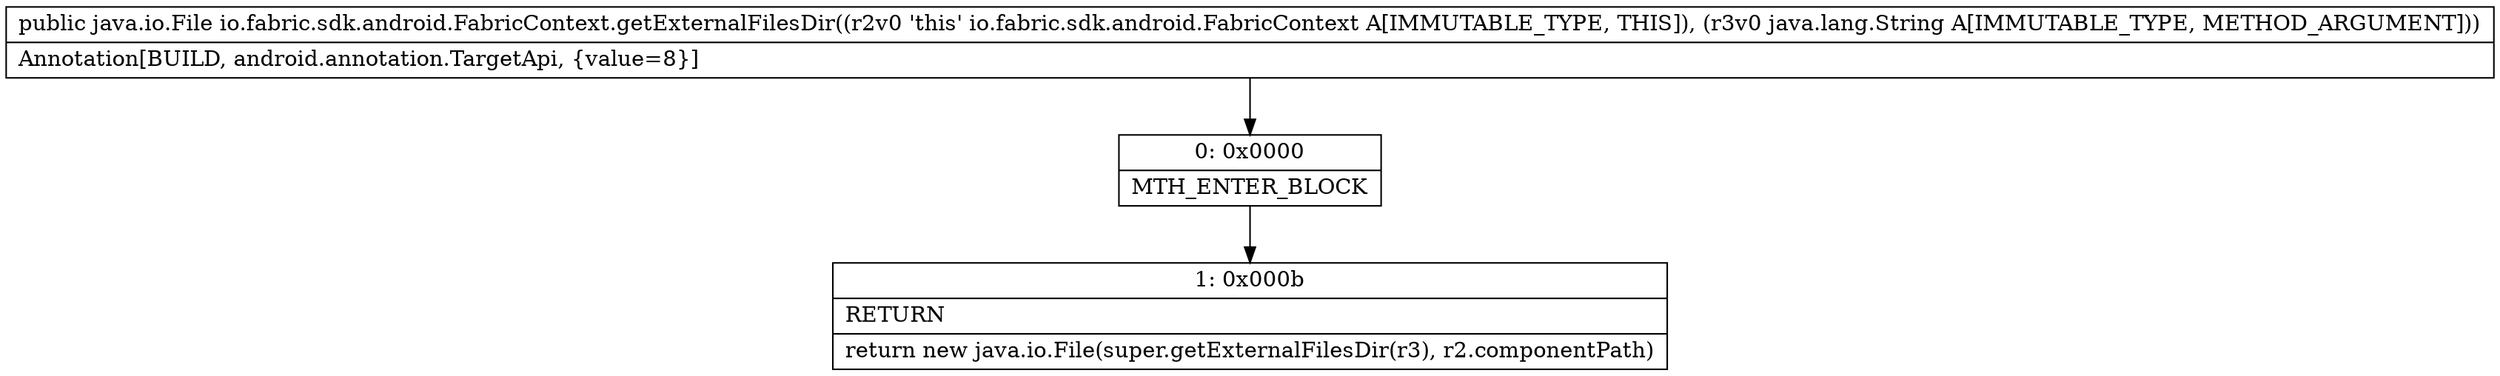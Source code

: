 digraph "CFG forio.fabric.sdk.android.FabricContext.getExternalFilesDir(Ljava\/lang\/String;)Ljava\/io\/File;" {
Node_0 [shape=record,label="{0\:\ 0x0000|MTH_ENTER_BLOCK\l}"];
Node_1 [shape=record,label="{1\:\ 0x000b|RETURN\l|return new java.io.File(super.getExternalFilesDir(r3), r2.componentPath)\l}"];
MethodNode[shape=record,label="{public java.io.File io.fabric.sdk.android.FabricContext.getExternalFilesDir((r2v0 'this' io.fabric.sdk.android.FabricContext A[IMMUTABLE_TYPE, THIS]), (r3v0 java.lang.String A[IMMUTABLE_TYPE, METHOD_ARGUMENT]))  | Annotation[BUILD, android.annotation.TargetApi, \{value=8\}]\l}"];
MethodNode -> Node_0;
Node_0 -> Node_1;
}

